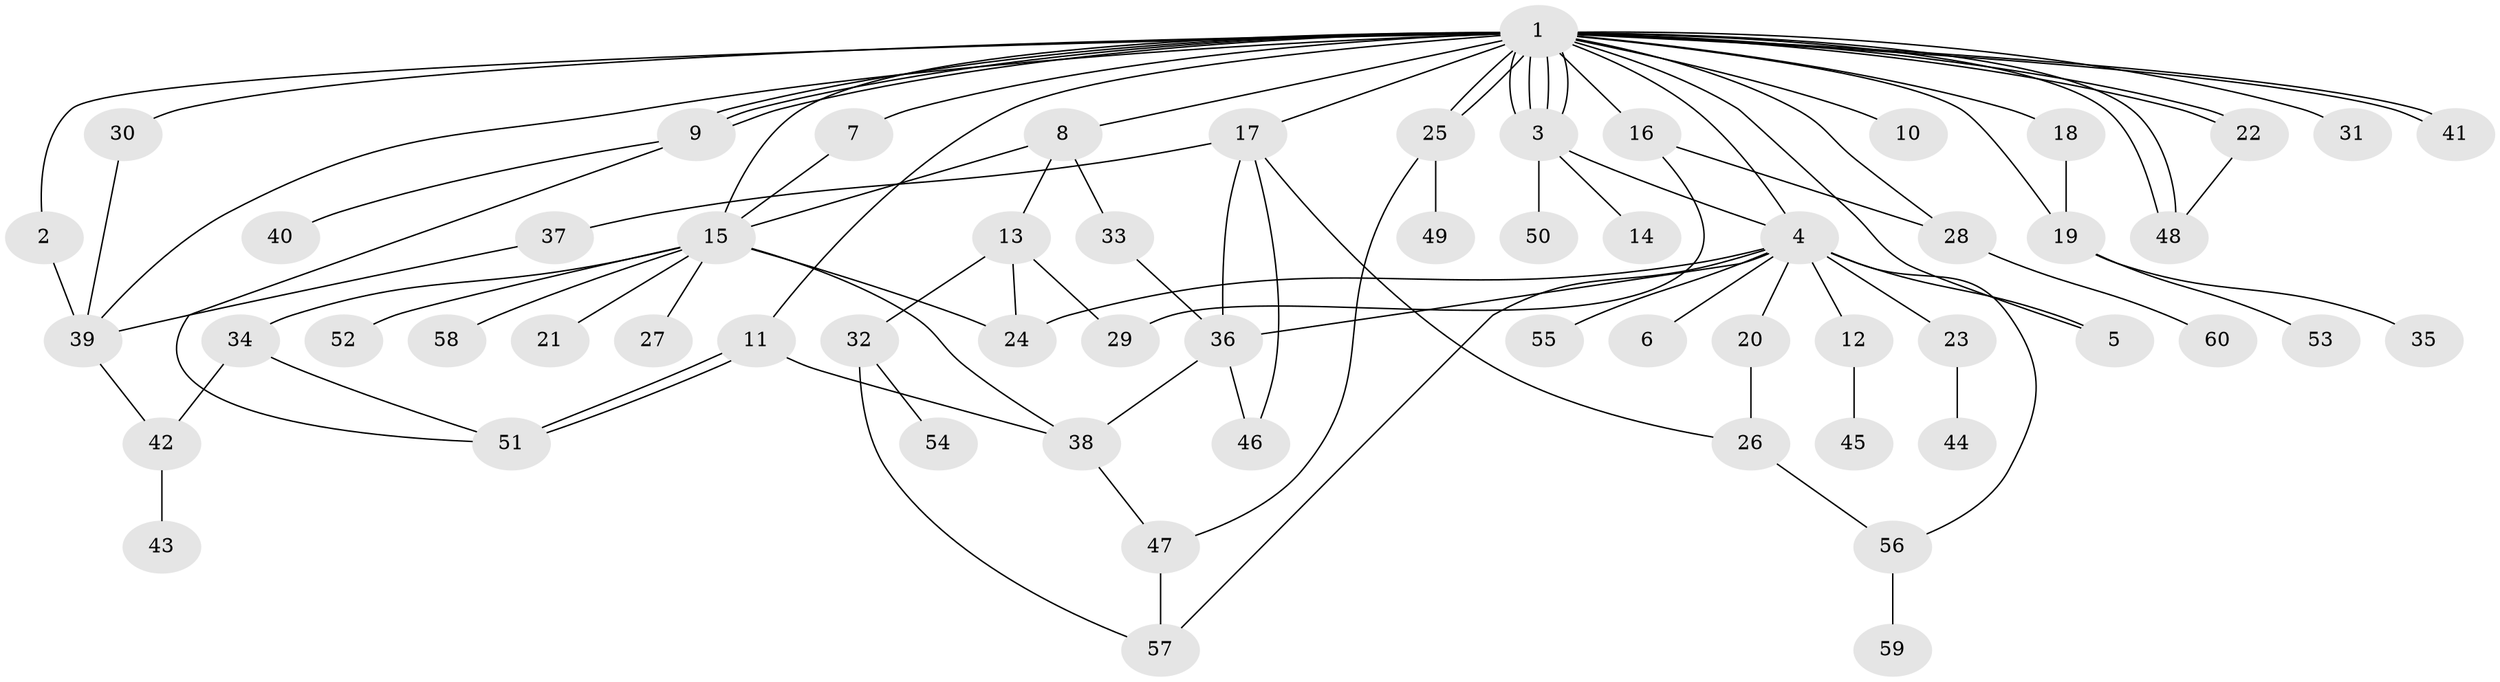 // Generated by graph-tools (version 1.1) at 2025/01/03/09/25 03:01:54]
// undirected, 60 vertices, 95 edges
graph export_dot {
graph [start="1"]
  node [color=gray90,style=filled];
  1;
  2;
  3;
  4;
  5;
  6;
  7;
  8;
  9;
  10;
  11;
  12;
  13;
  14;
  15;
  16;
  17;
  18;
  19;
  20;
  21;
  22;
  23;
  24;
  25;
  26;
  27;
  28;
  29;
  30;
  31;
  32;
  33;
  34;
  35;
  36;
  37;
  38;
  39;
  40;
  41;
  42;
  43;
  44;
  45;
  46;
  47;
  48;
  49;
  50;
  51;
  52;
  53;
  54;
  55;
  56;
  57;
  58;
  59;
  60;
  1 -- 2;
  1 -- 3;
  1 -- 3;
  1 -- 3;
  1 -- 3;
  1 -- 4;
  1 -- 5;
  1 -- 7;
  1 -- 8;
  1 -- 9;
  1 -- 9;
  1 -- 9;
  1 -- 10;
  1 -- 11;
  1 -- 15;
  1 -- 16;
  1 -- 17;
  1 -- 18;
  1 -- 19;
  1 -- 22;
  1 -- 22;
  1 -- 25;
  1 -- 25;
  1 -- 28;
  1 -- 30;
  1 -- 31;
  1 -- 39;
  1 -- 41;
  1 -- 41;
  1 -- 48;
  1 -- 48;
  2 -- 39;
  3 -- 4;
  3 -- 14;
  3 -- 50;
  4 -- 5;
  4 -- 6;
  4 -- 12;
  4 -- 20;
  4 -- 23;
  4 -- 24;
  4 -- 36;
  4 -- 55;
  4 -- 56;
  4 -- 57;
  7 -- 15;
  8 -- 13;
  8 -- 15;
  8 -- 33;
  9 -- 40;
  9 -- 51;
  11 -- 38;
  11 -- 51;
  11 -- 51;
  12 -- 45;
  13 -- 24;
  13 -- 29;
  13 -- 32;
  15 -- 21;
  15 -- 24;
  15 -- 27;
  15 -- 34;
  15 -- 38;
  15 -- 52;
  15 -- 58;
  16 -- 28;
  16 -- 29;
  17 -- 26;
  17 -- 36;
  17 -- 37;
  17 -- 46;
  18 -- 19;
  19 -- 35;
  19 -- 53;
  20 -- 26;
  22 -- 48;
  23 -- 44;
  25 -- 47;
  25 -- 49;
  26 -- 56;
  28 -- 60;
  30 -- 39;
  32 -- 54;
  32 -- 57;
  33 -- 36;
  34 -- 42;
  34 -- 51;
  36 -- 38;
  36 -- 46;
  37 -- 39;
  38 -- 47;
  39 -- 42;
  42 -- 43;
  47 -- 57;
  56 -- 59;
}
